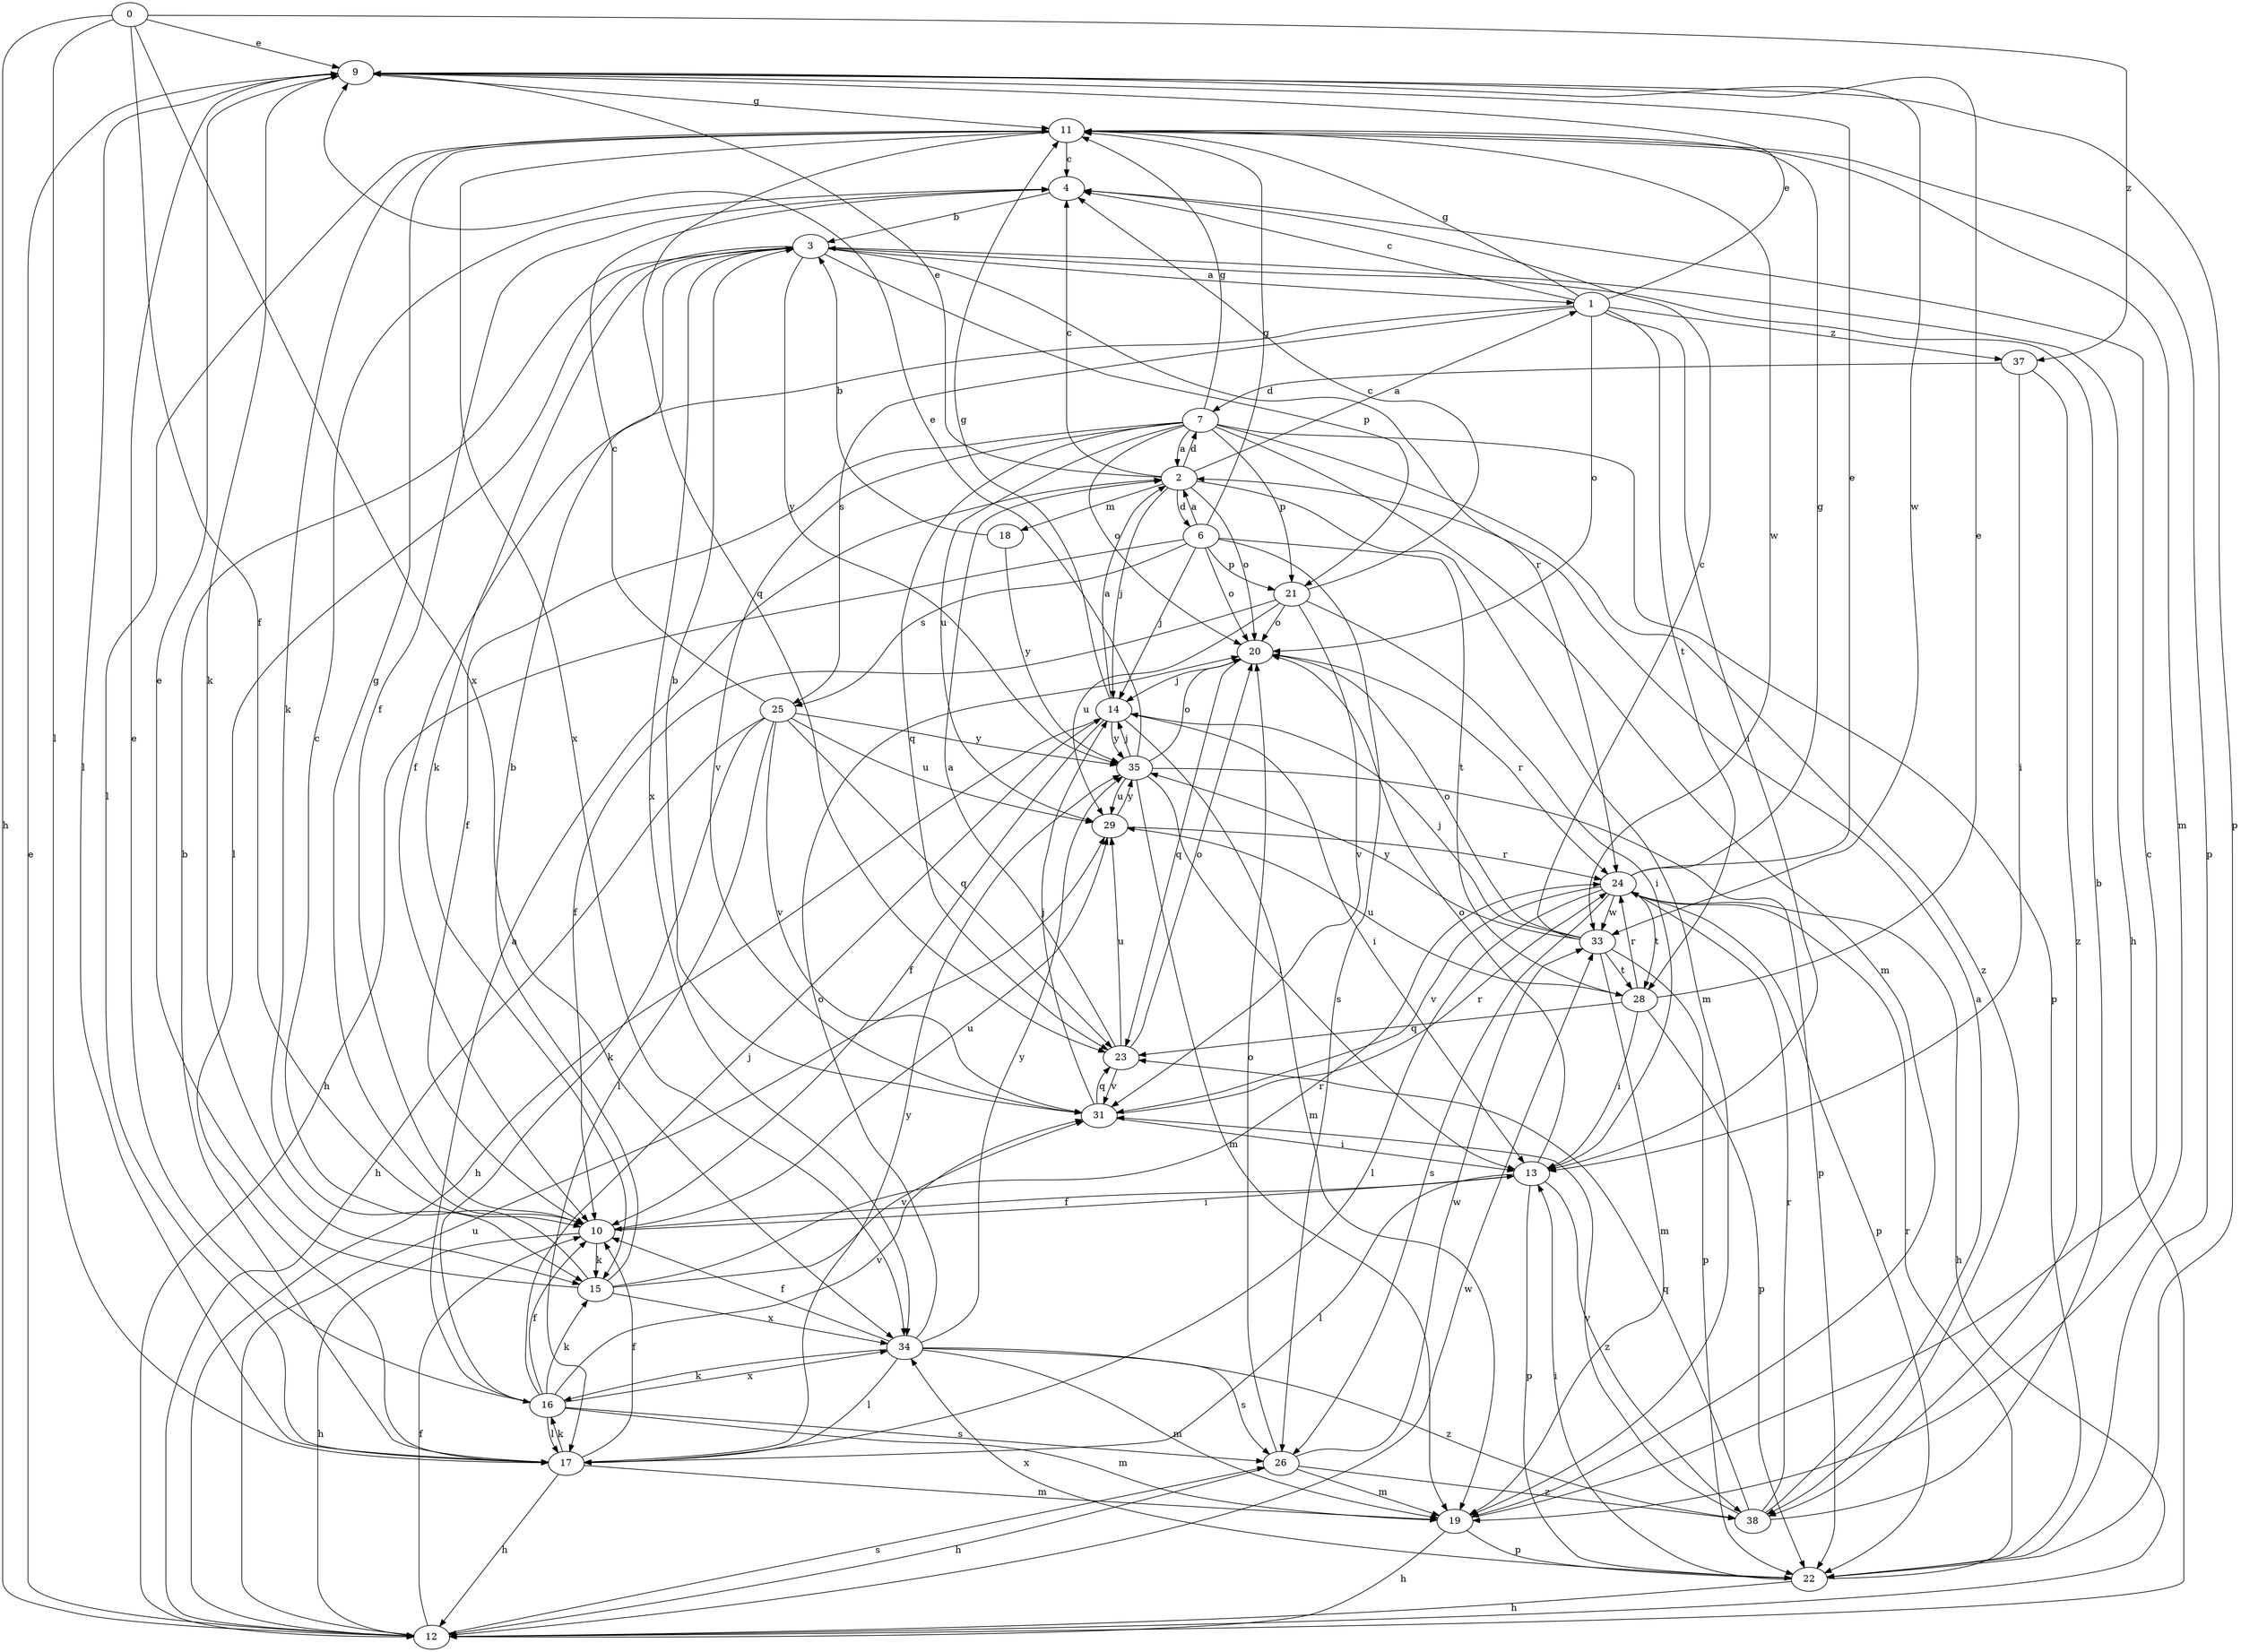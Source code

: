 strict digraph  {
0;
1;
2;
3;
4;
6;
7;
9;
10;
11;
12;
13;
14;
15;
16;
17;
18;
19;
20;
21;
22;
23;
24;
25;
26;
28;
29;
31;
33;
34;
35;
37;
38;
0 -> 9  [label=e];
0 -> 10  [label=f];
0 -> 12  [label=h];
0 -> 17  [label=l];
0 -> 34  [label=x];
0 -> 37  [label=z];
1 -> 4  [label=c];
1 -> 9  [label=e];
1 -> 10  [label=f];
1 -> 11  [label=g];
1 -> 13  [label=i];
1 -> 20  [label=o];
1 -> 25  [label=s];
1 -> 28  [label=t];
1 -> 37  [label=z];
2 -> 1  [label=a];
2 -> 4  [label=c];
2 -> 6  [label=d];
2 -> 7  [label=d];
2 -> 9  [label=e];
2 -> 14  [label=j];
2 -> 18  [label=m];
2 -> 19  [label=m];
2 -> 20  [label=o];
3 -> 1  [label=a];
3 -> 12  [label=h];
3 -> 15  [label=k];
3 -> 17  [label=l];
3 -> 21  [label=p];
3 -> 24  [label=r];
3 -> 34  [label=x];
3 -> 35  [label=y];
4 -> 3  [label=b];
4 -> 10  [label=f];
6 -> 2  [label=a];
6 -> 11  [label=g];
6 -> 12  [label=h];
6 -> 14  [label=j];
6 -> 20  [label=o];
6 -> 21  [label=p];
6 -> 25  [label=s];
6 -> 26  [label=s];
6 -> 28  [label=t];
7 -> 2  [label=a];
7 -> 10  [label=f];
7 -> 11  [label=g];
7 -> 19  [label=m];
7 -> 20  [label=o];
7 -> 21  [label=p];
7 -> 22  [label=p];
7 -> 23  [label=q];
7 -> 29  [label=u];
7 -> 31  [label=v];
7 -> 38  [label=z];
9 -> 11  [label=g];
9 -> 15  [label=k];
9 -> 17  [label=l];
9 -> 22  [label=p];
9 -> 33  [label=w];
10 -> 11  [label=g];
10 -> 12  [label=h];
10 -> 13  [label=i];
10 -> 15  [label=k];
10 -> 29  [label=u];
11 -> 4  [label=c];
11 -> 15  [label=k];
11 -> 17  [label=l];
11 -> 19  [label=m];
11 -> 22  [label=p];
11 -> 23  [label=q];
11 -> 33  [label=w];
11 -> 34  [label=x];
12 -> 9  [label=e];
12 -> 10  [label=f];
12 -> 26  [label=s];
12 -> 29  [label=u];
12 -> 33  [label=w];
13 -> 10  [label=f];
13 -> 17  [label=l];
13 -> 20  [label=o];
13 -> 22  [label=p];
13 -> 38  [label=z];
14 -> 2  [label=a];
14 -> 10  [label=f];
14 -> 11  [label=g];
14 -> 12  [label=h];
14 -> 13  [label=i];
14 -> 19  [label=m];
14 -> 35  [label=y];
15 -> 3  [label=b];
15 -> 4  [label=c];
15 -> 9  [label=e];
15 -> 24  [label=r];
15 -> 31  [label=v];
15 -> 34  [label=x];
16 -> 2  [label=a];
16 -> 9  [label=e];
16 -> 10  [label=f];
16 -> 14  [label=j];
16 -> 15  [label=k];
16 -> 17  [label=l];
16 -> 19  [label=m];
16 -> 26  [label=s];
16 -> 31  [label=v];
16 -> 34  [label=x];
17 -> 3  [label=b];
17 -> 10  [label=f];
17 -> 12  [label=h];
17 -> 16  [label=k];
17 -> 19  [label=m];
17 -> 35  [label=y];
18 -> 3  [label=b];
18 -> 35  [label=y];
19 -> 4  [label=c];
19 -> 12  [label=h];
19 -> 22  [label=p];
20 -> 14  [label=j];
20 -> 23  [label=q];
20 -> 24  [label=r];
21 -> 4  [label=c];
21 -> 10  [label=f];
21 -> 13  [label=i];
21 -> 20  [label=o];
21 -> 29  [label=u];
21 -> 31  [label=v];
22 -> 12  [label=h];
22 -> 13  [label=i];
22 -> 24  [label=r];
22 -> 34  [label=x];
23 -> 2  [label=a];
23 -> 20  [label=o];
23 -> 29  [label=u];
23 -> 31  [label=v];
24 -> 9  [label=e];
24 -> 11  [label=g];
24 -> 12  [label=h];
24 -> 17  [label=l];
24 -> 22  [label=p];
24 -> 26  [label=s];
24 -> 28  [label=t];
24 -> 31  [label=v];
24 -> 33  [label=w];
25 -> 4  [label=c];
25 -> 12  [label=h];
25 -> 16  [label=k];
25 -> 17  [label=l];
25 -> 23  [label=q];
25 -> 29  [label=u];
25 -> 31  [label=v];
25 -> 35  [label=y];
26 -> 12  [label=h];
26 -> 19  [label=m];
26 -> 20  [label=o];
26 -> 33  [label=w];
26 -> 38  [label=z];
28 -> 9  [label=e];
28 -> 13  [label=i];
28 -> 22  [label=p];
28 -> 23  [label=q];
28 -> 24  [label=r];
28 -> 29  [label=u];
29 -> 24  [label=r];
29 -> 35  [label=y];
31 -> 3  [label=b];
31 -> 13  [label=i];
31 -> 14  [label=j];
31 -> 23  [label=q];
31 -> 24  [label=r];
33 -> 4  [label=c];
33 -> 14  [label=j];
33 -> 19  [label=m];
33 -> 20  [label=o];
33 -> 22  [label=p];
33 -> 28  [label=t];
33 -> 35  [label=y];
34 -> 10  [label=f];
34 -> 16  [label=k];
34 -> 17  [label=l];
34 -> 19  [label=m];
34 -> 20  [label=o];
34 -> 26  [label=s];
34 -> 35  [label=y];
34 -> 38  [label=z];
35 -> 9  [label=e];
35 -> 13  [label=i];
35 -> 14  [label=j];
35 -> 19  [label=m];
35 -> 20  [label=o];
35 -> 22  [label=p];
35 -> 29  [label=u];
37 -> 7  [label=d];
37 -> 13  [label=i];
37 -> 38  [label=z];
38 -> 2  [label=a];
38 -> 3  [label=b];
38 -> 23  [label=q];
38 -> 24  [label=r];
38 -> 31  [label=v];
}
